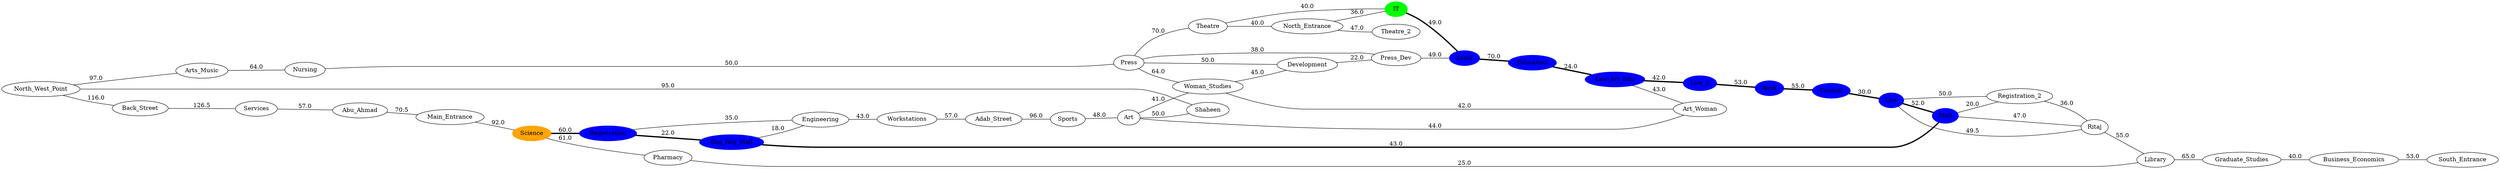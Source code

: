 strict graph {
	rankdir=LR
	North_West_Point -- Arts_Music [label=97.0]
	North_West_Point -- Back_Street [label=116.0]
	North_West_Point -- Shaheen [label=95.0]
	North_West_Point -- Arts_Music [label=97.0]
	Back_Street -- North_West_Point [label=116.0]
	Back_Street -- Services [label=126.5]
	Services -- Back_Street [label=126.5]
	Services -- Abu_Ahmad [label=57.0]
	Abu_Ahmad -- Services [label=57.0]
	Abu_Ahmad -- Main_Entrance [label=70.5]
	Main_Entrance -- Abu_Ahmad [label=70.5]
	Main_Entrance -- Science [label=92.0]
	Science -- Main_Entrance [label=92.0]
	Science -- Registration [label=60.0]
	Science -- Pharmacy [label=61.0]
	Registration -- Science [label=60.0]
	Registration -- Eng_Reg_Mall [label=22.0]
	Registration -- Engineering [label=35.0]
	Eng_Reg_Mall -- Registration [label=22.0]
	Eng_Reg_Mall -- Mall [label=43.0]
	Eng_Reg_Mall -- Engineering [label=18.0]
	Eng_Reg_Mall -- Mall [label=43.0]
	Engineering -- Eng_Reg_Mall [label=18.0]
	Engineering -- Registration [label=35.0]
	Engineering -- Workstations [label=43.0]
	Workstations -- Engineering [label=43.0]
	Workstations -- Adab_Street [label=57.0]
	Adab_Street -- Workstations [label=57.0]
	Adab_Street -- Sports [label=96.0]
	Sports -- Adab_Street [label=96.0]
	Sports -- Art [label=48.0]
	Art -- Shaheen [label=50.0]
	Art -- Sports [label=48.0]
	Art -- Shaheen [label=50.0]
	Art -- Woman_Studies [label=41.0]
	Art -- Art_Woman [label=44.0]
	Shaheen -- North_West_Point [label=95.0]
	Shaheen -- Art [label=50.0]
	Arts_Music -- Nursing [label=64.0]
	Arts_Music -- North_West_Point [label=97.0]
	Arts_Music -- Nursing [label=64.0]
	Nursing -- Press [label=50.0]
	Nursing -- Arts_Music [label=64.0]
	Nursing -- Press [label=50.0]
	Press -- Development [label=50.0]
	Press -- Woman_Studies [label=64.0]
	Press -- Theatre [label=70.0]
	Press -- Nursing [label=50.0]
	Press -- Woman_Studies [label=64.0]
	Press -- Development [label=50.0]
	Press -- Press_Dev [label=38.0]
	Press -- Theatre [label=70.0]
	Woman_Studies -- Art [label=41.0]
	Woman_Studies -- Press [label=64.0]
	Woman_Studies -- Development [label=45.0]
	Woman_Studies -- Art_Woman [label=42.0]
	Development -- Woman_Studies [label=45.0]
	Development -- Press [label=50.0]
	Development -- Press_Dev [label=22.0]
	Press_Dev -- Development [label=22.0]
	Press_Dev -- Press [label=38.0]
	Press_Dev -- Zaani [label=49.0]
	Theatre -- North_Entrance [label=40.0]
	Theatre -- Press [label=70.0]
	Theatre -- North_Entrance [label=40.0]
	Theatre -- IT [label=40.0]
	North_Entrance -- Theatre_2 [label=47.0]
	North_Entrance -- Theatre [label=40.0]
	North_Entrance -- Theatre_2 [label=47.0]
	North_Entrance -- IT [label=36.0]
	Theatre_2 -- North_Entrance [label=47.0]
	IT -- Theatre [label=40.0]
	IT -- North_Entrance [label=36.0]
	IT -- Zaani [label=49.0]
	Zaani -- IT [label=49.0]
	Zaani -- Press_Dev [label=49.0]
	Zaani -- Education [label=70.0]
	Education -- Zaani [label=70.0]
	Education -- Law_Art_Edu [label=24.0]
	Law_Art_Edu -- Education [label=24.0]
	Law_Art_Edu -- Art_Woman [label=43.0]
	Law_Art_Edu -- Art_Woman [label=43.0]
	Law_Art_Edu -- Law_2 [label=42.0]
	Art_Woman -- Woman_Studies [label=42.0]
	Art_Woman -- Art [label=44.0]
	Art_Woman -- Law_Art_Edu [label=43.0]
	Law_2 -- Law_Art_Edu [label=42.0]
	Law_2 -- Bank [label=53.0]
	Bank -- Law_2 [label=53.0]
	Bank -- Council [label=55.0]
	Council -- Bank [label=55.0]
	Council -- Law [label=30.0]
	Law -- Council [label=30.0]
	Law -- Mall [label=52.0]
	Law -- Registration_2 [label=50.0]
	Law -- Ritaj [label=49.5]
	Mall -- Ritaj [label=47.0]
	Mall -- Registration_2 [label=20.0]
	Mall -- Law [label=52.0]
	Mall -- Eng_Reg_Mall [label=43.0]
	Mall -- Registration_2 [label=20.0]
	Mall -- Ritaj [label=47.0]
	Registration_2 -- Law [label=50.0]
	Registration_2 -- Mall [label=20.0]
	Registration_2 -- Ritaj [label=36.0]
	Ritaj -- Registration_2 [label=36.0]
	Ritaj -- Law [label=49.5]
	Ritaj -- Mall [label=47.0]
	Ritaj -- Library [label=55.0]
	Pharmacy -- Science [label=61.0]
	Pharmacy -- Library [label=25.0]
	Library -- Pharmacy [label=25.0]
	Library -- Ritaj [label=55.0]
	Library -- Graduate_Studies [label=65.0]
	Graduate_Studies -- Library [label=65.0]
	Graduate_Studies -- Business_Economics [label=40.0]
	Business_Economics -- Graduate_Studies [label=40.0]
	Business_Economics -- South_Entrance [label=53.0]
	South_Entrance -- Business_Economics [label=53.0]
	IT [color=GREEN style=filled]
	Science [color=ORANGE style=filled]
	IT -- Zaani [penwidth=3]
	Zaani [color=BLUE style=filled]
	Zaani -- Education [penwidth=3]
	Education [color=BLUE style=filled]
	Education -- Law_Art_Edu [penwidth=3]
	Law_Art_Edu [color=BLUE style=filled]
	Law_Art_Edu -- Law_2 [penwidth=3]
	Law_2 [color=BLUE style=filled]
	Law_2 -- Bank [penwidth=3]
	Bank [color=BLUE style=filled]
	Bank -- Council [penwidth=3]
	Council [color=BLUE style=filled]
	Council -- Law [penwidth=3]
	Law [color=BLUE style=filled]
	Law -- Mall [penwidth=3]
	Mall [color=BLUE style=filled]
	Mall -- Eng_Reg_Mall [penwidth=3]
	Eng_Reg_Mall [color=BLUE style=filled]
	Eng_Reg_Mall -- Registration [penwidth=3]
	Registration [color=BLUE style=filled]
	Registration -- Science [penwidth=3]
}

